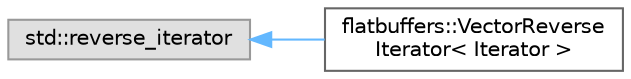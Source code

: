 digraph "Graphical Class Hierarchy"
{
 // LATEX_PDF_SIZE
  bgcolor="transparent";
  edge [fontname=Helvetica,fontsize=10,labelfontname=Helvetica,labelfontsize=10];
  node [fontname=Helvetica,fontsize=10,shape=box,height=0.2,width=0.4];
  rankdir="LR";
  Node0 [id="Node000000",label="std::reverse_iterator",height=0.2,width=0.4,color="grey60", fillcolor="#E0E0E0", style="filled",tooltip=" "];
  Node0 -> Node1 [id="edge454_Node000000_Node000001",dir="back",color="steelblue1",style="solid",tooltip=" "];
  Node1 [id="Node000001",label="flatbuffers::VectorReverse\lIterator\< Iterator \>",height=0.2,width=0.4,color="grey40", fillcolor="white", style="filled",URL="$structflatbuffers_1_1VectorReverseIterator.html",tooltip=" "];
}
